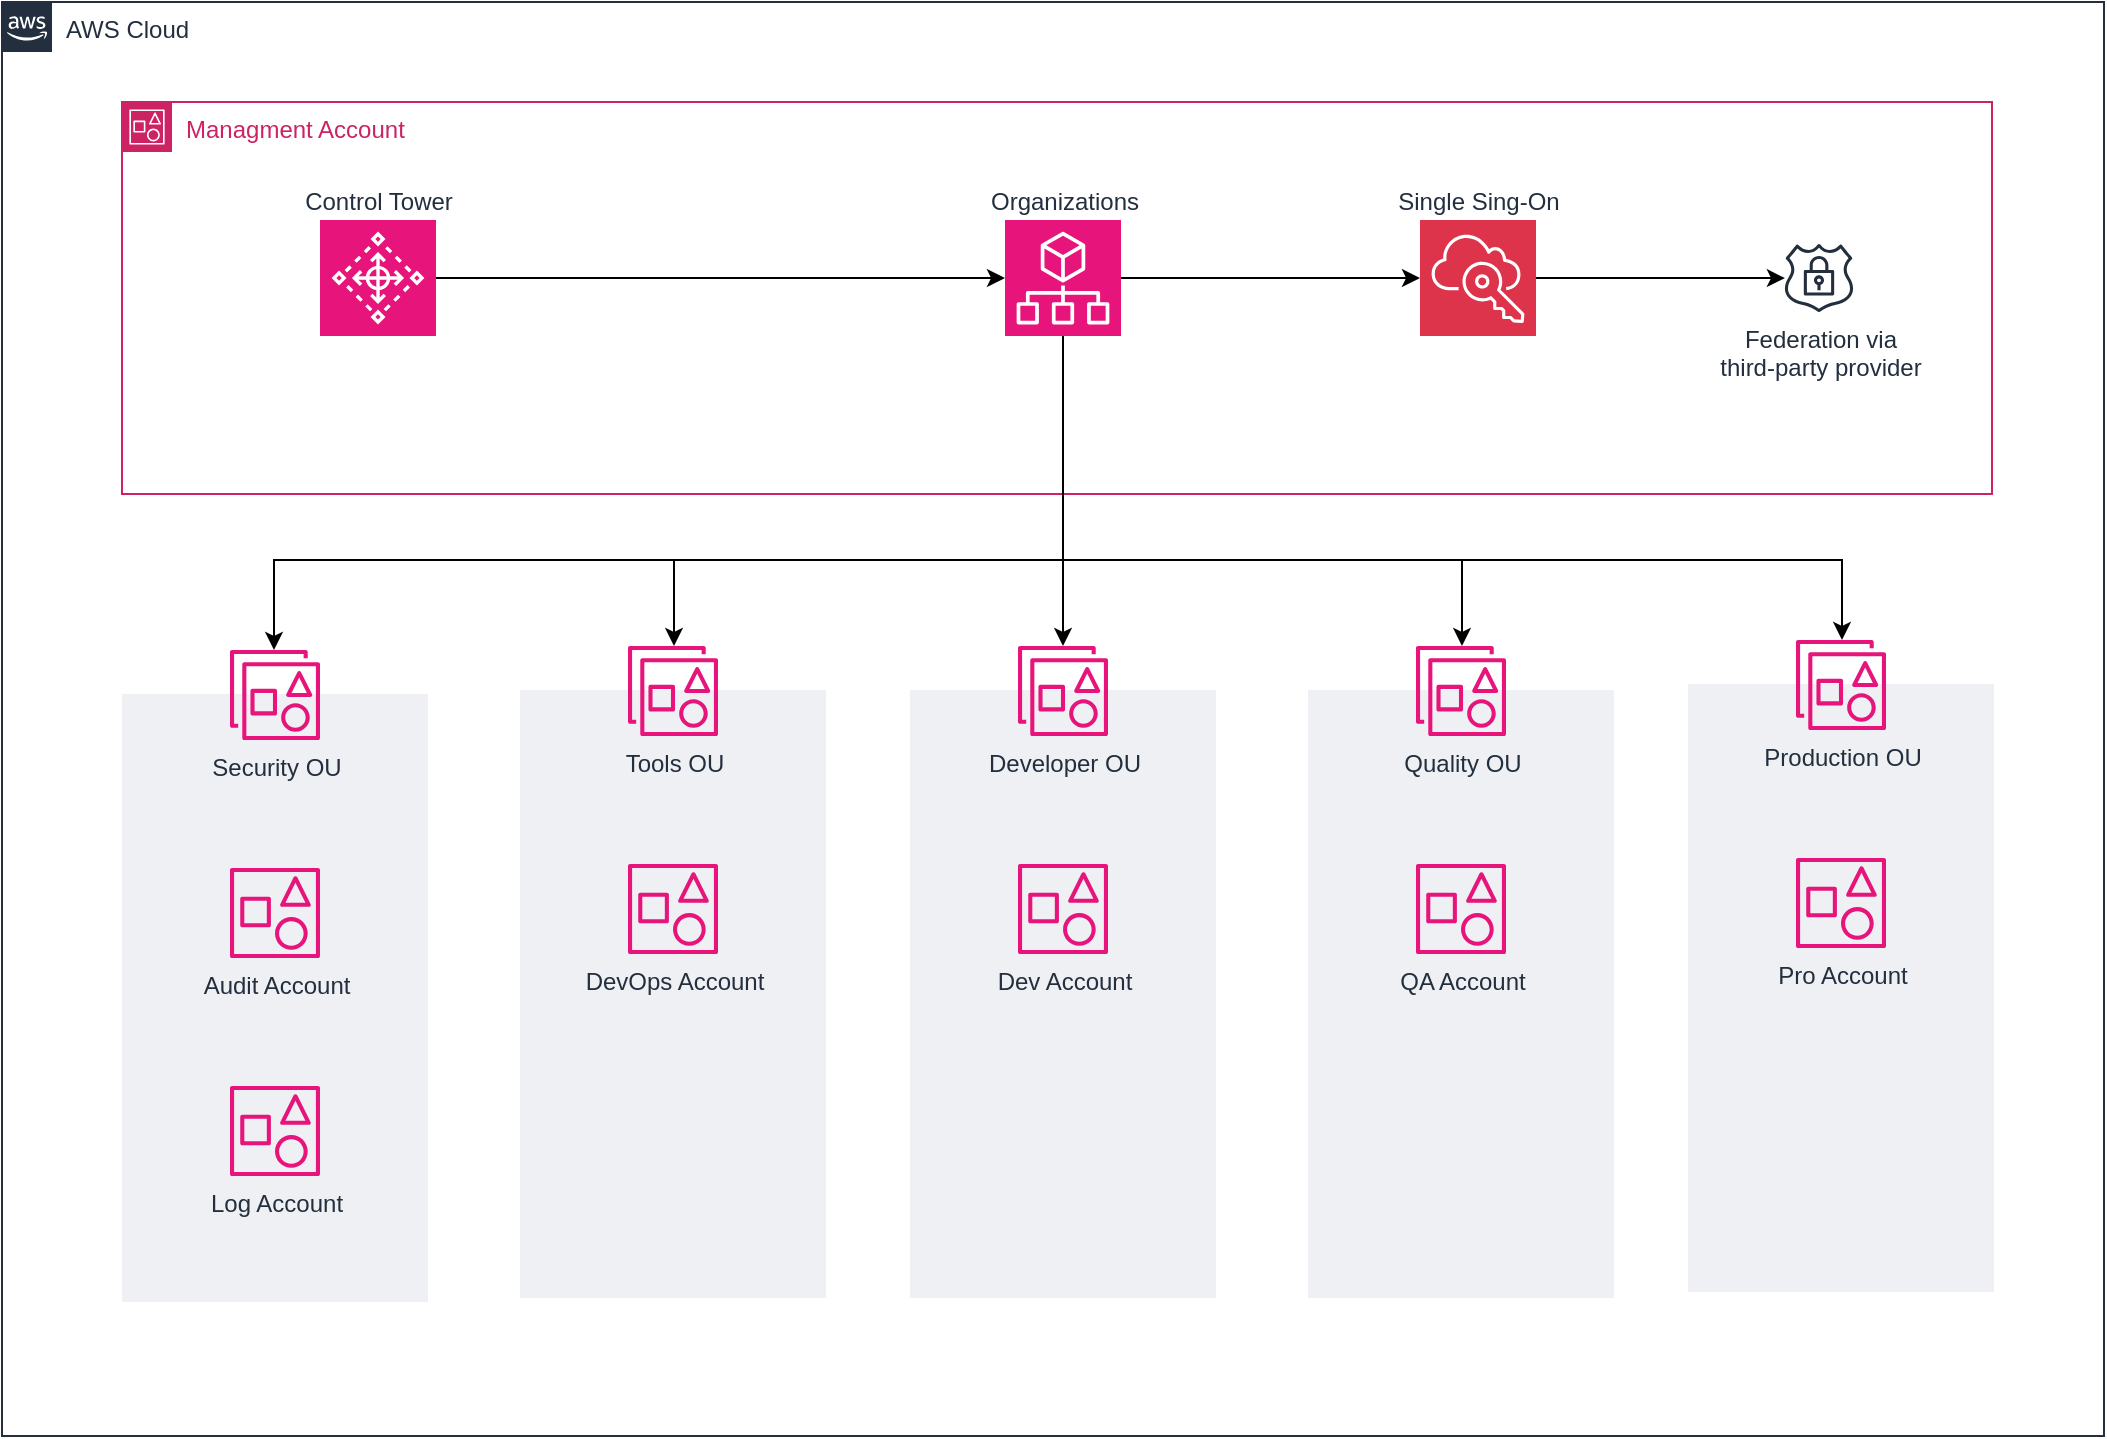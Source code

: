<mxfile version="22.1.16" type="github">
  <diagram name="Page-1" id="U15zE_Rikjae6jTqMJsv">
    <mxGraphModel dx="1735" dy="1067" grid="0" gridSize="10" guides="1" tooltips="1" connect="1" arrows="1" fold="1" page="0" pageScale="1" pageWidth="1100" pageHeight="850" math="0" shadow="0">
      <root>
        <mxCell id="0" />
        <mxCell id="1" parent="0" />
        <mxCell id="XxvF9aYAlCJapXblP1YW-2" value="AWS Cloud" style="points=[[0,0],[0.25,0],[0.5,0],[0.75,0],[1,0],[1,0.25],[1,0.5],[1,0.75],[1,1],[0.75,1],[0.5,1],[0.25,1],[0,1],[0,0.75],[0,0.5],[0,0.25]];outlineConnect=0;gradientColor=none;html=1;whiteSpace=wrap;fontSize=12;fontStyle=0;container=1;pointerEvents=0;collapsible=0;recursiveResize=0;shape=mxgraph.aws4.group;grIcon=mxgraph.aws4.group_aws_cloud_alt;strokeColor=#232F3E;fillColor=none;verticalAlign=top;align=left;spacingLeft=30;fontColor=#232F3E;dashed=0;" vertex="1" parent="1">
          <mxGeometry x="80" y="50" width="1051" height="717" as="geometry" />
        </mxCell>
        <mxCell id="XxvF9aYAlCJapXblP1YW-3" value="Managment Account" style="points=[[0,0],[0.25,0],[0.5,0],[0.75,0],[1,0],[1,0.25],[1,0.5],[1,0.75],[1,1],[0.75,1],[0.5,1],[0.25,1],[0,1],[0,0.75],[0,0.5],[0,0.25]];outlineConnect=0;gradientColor=none;html=1;whiteSpace=wrap;fontSize=12;fontStyle=0;container=1;pointerEvents=0;collapsible=0;recursiveResize=0;shape=mxgraph.aws4.group;grIcon=mxgraph.aws4.group_account;strokeColor=#CD2264;fillColor=none;verticalAlign=top;align=left;spacingLeft=30;fontColor=#CD2264;dashed=0;" vertex="1" parent="XxvF9aYAlCJapXblP1YW-2">
          <mxGeometry x="60" y="50" width="935" height="196" as="geometry" />
        </mxCell>
        <mxCell id="XxvF9aYAlCJapXblP1YW-4" value="Control Tower" style="sketch=0;points=[[0,0,0],[0.25,0,0],[0.5,0,0],[0.75,0,0],[1,0,0],[0,1,0],[0.25,1,0],[0.5,1,0],[0.75,1,0],[1,1,0],[0,0.25,0],[0,0.5,0],[0,0.75,0],[1,0.25,0],[1,0.5,0],[1,0.75,0]];points=[[0,0,0],[0.25,0,0],[0.5,0,0],[0.75,0,0],[1,0,0],[0,1,0],[0.25,1,0],[0.5,1,0],[0.75,1,0],[1,1,0],[0,0.25,0],[0,0.5,0],[0,0.75,0],[1,0.25,0],[1,0.5,0],[1,0.75,0]];outlineConnect=0;fontColor=#232F3E;fillColor=#E7157B;strokeColor=#ffffff;dashed=0;verticalLabelPosition=top;verticalAlign=bottom;align=center;html=1;fontSize=12;fontStyle=0;aspect=fixed;shape=mxgraph.aws4.resourceIcon;resIcon=mxgraph.aws4.control_tower;labelPosition=center;" vertex="1" parent="XxvF9aYAlCJapXblP1YW-3">
          <mxGeometry x="99" y="59" width="58" height="58" as="geometry" />
        </mxCell>
        <mxCell id="XxvF9aYAlCJapXblP1YW-10" style="edgeStyle=orthogonalEdgeStyle;rounded=0;orthogonalLoop=1;jettySize=auto;html=1;" edge="1" parent="XxvF9aYAlCJapXblP1YW-3" source="XxvF9aYAlCJapXblP1YW-5" target="XxvF9aYAlCJapXblP1YW-6">
          <mxGeometry relative="1" as="geometry" />
        </mxCell>
        <mxCell id="XxvF9aYAlCJapXblP1YW-5" value="Organizations" style="sketch=0;points=[[0,0,0],[0.25,0,0],[0.5,0,0],[0.75,0,0],[1,0,0],[0,1,0],[0.25,1,0],[0.5,1,0],[0.75,1,0],[1,1,0],[0,0.25,0],[0,0.5,0],[0,0.75,0],[1,0.25,0],[1,0.5,0],[1,0.75,0]];points=[[0,0,0],[0.25,0,0],[0.5,0,0],[0.75,0,0],[1,0,0],[0,1,0],[0.25,1,0],[0.5,1,0],[0.75,1,0],[1,1,0],[0,0.25,0],[0,0.5,0],[0,0.75,0],[1,0.25,0],[1,0.5,0],[1,0.75,0]];outlineConnect=0;fontColor=#232F3E;fillColor=#E7157B;strokeColor=#ffffff;dashed=0;verticalLabelPosition=top;verticalAlign=bottom;align=center;html=1;fontSize=12;fontStyle=0;aspect=fixed;shape=mxgraph.aws4.resourceIcon;resIcon=mxgraph.aws4.organizations;labelPosition=center;" vertex="1" parent="XxvF9aYAlCJapXblP1YW-3">
          <mxGeometry x="441.5" y="59" width="58" height="58" as="geometry" />
        </mxCell>
        <mxCell id="XxvF9aYAlCJapXblP1YW-11" style="edgeStyle=orthogonalEdgeStyle;rounded=0;orthogonalLoop=1;jettySize=auto;html=1;" edge="1" parent="XxvF9aYAlCJapXblP1YW-3" source="XxvF9aYAlCJapXblP1YW-6" target="XxvF9aYAlCJapXblP1YW-7">
          <mxGeometry relative="1" as="geometry" />
        </mxCell>
        <mxCell id="XxvF9aYAlCJapXblP1YW-6" value="Single Sing-On" style="sketch=0;points=[[0,0,0],[0.25,0,0],[0.5,0,0],[0.75,0,0],[1,0,0],[0,1,0],[0.25,1,0],[0.5,1,0],[0.75,1,0],[1,1,0],[0,0.25,0],[0,0.5,0],[0,0.75,0],[1,0.25,0],[1,0.5,0],[1,0.75,0]];outlineConnect=0;fontColor=#232F3E;fillColor=#DD344C;strokeColor=#ffffff;dashed=0;verticalLabelPosition=top;verticalAlign=bottom;align=center;html=1;fontSize=12;fontStyle=0;aspect=fixed;shape=mxgraph.aws4.resourceIcon;resIcon=mxgraph.aws4.single_sign_on;labelPosition=center;" vertex="1" parent="XxvF9aYAlCJapXblP1YW-3">
          <mxGeometry x="649" y="59" width="58" height="58" as="geometry" />
        </mxCell>
        <mxCell id="XxvF9aYAlCJapXblP1YW-7" value="Federation via&lt;br&gt;third-party provider" style="sketch=0;outlineConnect=0;fontColor=#232F3E;gradientColor=none;fillColor=#232F3D;strokeColor=none;dashed=0;verticalLabelPosition=bottom;verticalAlign=top;align=center;html=1;fontSize=12;fontStyle=0;aspect=fixed;pointerEvents=1;shape=mxgraph.aws4.ssl_padlock;" vertex="1" parent="XxvF9aYAlCJapXblP1YW-3">
          <mxGeometry x="831" y="70.95" width="35" height="34.1" as="geometry" />
        </mxCell>
        <mxCell id="XxvF9aYAlCJapXblP1YW-8" style="edgeStyle=orthogonalEdgeStyle;rounded=0;orthogonalLoop=1;jettySize=auto;html=1;entryX=0;entryY=0.5;entryDx=0;entryDy=0;entryPerimeter=0;" edge="1" parent="XxvF9aYAlCJapXblP1YW-3" source="XxvF9aYAlCJapXblP1YW-4" target="XxvF9aYAlCJapXblP1YW-5">
          <mxGeometry relative="1" as="geometry" />
        </mxCell>
        <mxCell id="XxvF9aYAlCJapXblP1YW-17" value="" style="group" vertex="1" connectable="0" parent="XxvF9aYAlCJapXblP1YW-2">
          <mxGeometry x="60" y="324" width="153" height="326" as="geometry" />
        </mxCell>
        <mxCell id="XxvF9aYAlCJapXblP1YW-16" value="" style="fillColor=#EFF0F3;strokeColor=none;dashed=0;verticalAlign=top;fontStyle=0;fontColor=#232F3D;whiteSpace=wrap;html=1;" vertex="1" parent="XxvF9aYAlCJapXblP1YW-17">
          <mxGeometry y="22" width="153" height="304" as="geometry" />
        </mxCell>
        <mxCell id="XxvF9aYAlCJapXblP1YW-12" value="Security OU" style="sketch=0;outlineConnect=0;fontColor=#232F3E;gradientColor=none;fillColor=#E7157B;strokeColor=none;dashed=0;verticalLabelPosition=bottom;verticalAlign=top;align=center;html=1;fontSize=12;fontStyle=0;aspect=fixed;pointerEvents=1;shape=mxgraph.aws4.organizations_organizational_unit2;" vertex="1" parent="XxvF9aYAlCJapXblP1YW-17">
          <mxGeometry x="54" width="45" height="45" as="geometry" />
        </mxCell>
        <mxCell id="XxvF9aYAlCJapXblP1YW-13" value="Log Account" style="sketch=0;outlineConnect=0;fontColor=#232F3E;gradientColor=none;fillColor=#E7157B;strokeColor=none;dashed=0;verticalLabelPosition=bottom;verticalAlign=top;align=center;html=1;fontSize=12;fontStyle=0;aspect=fixed;pointerEvents=1;shape=mxgraph.aws4.organizations_account2;" vertex="1" parent="XxvF9aYAlCJapXblP1YW-17">
          <mxGeometry x="54" y="218" width="45" height="45" as="geometry" />
        </mxCell>
        <mxCell id="XxvF9aYAlCJapXblP1YW-14" value="Audit Account" style="sketch=0;outlineConnect=0;fontColor=#232F3E;gradientColor=none;fillColor=#E7157B;strokeColor=none;dashed=0;verticalLabelPosition=bottom;verticalAlign=top;align=center;html=1;fontSize=12;fontStyle=0;aspect=fixed;pointerEvents=1;shape=mxgraph.aws4.organizations_account2;" vertex="1" parent="XxvF9aYAlCJapXblP1YW-17">
          <mxGeometry x="54" y="109" width="45" height="45" as="geometry" />
        </mxCell>
        <mxCell id="XxvF9aYAlCJapXblP1YW-24" value="" style="group" vertex="1" connectable="0" parent="XxvF9aYAlCJapXblP1YW-2">
          <mxGeometry x="454" y="322" width="153" height="326" as="geometry" />
        </mxCell>
        <mxCell id="XxvF9aYAlCJapXblP1YW-25" value="" style="fillColor=#EFF0F3;strokeColor=none;dashed=0;verticalAlign=top;fontStyle=0;fontColor=#232F3D;whiteSpace=wrap;html=1;" vertex="1" parent="XxvF9aYAlCJapXblP1YW-24">
          <mxGeometry y="22" width="153" height="304" as="geometry" />
        </mxCell>
        <mxCell id="XxvF9aYAlCJapXblP1YW-26" value="Developer OU" style="sketch=0;outlineConnect=0;fontColor=#232F3E;gradientColor=none;fillColor=#E7157B;strokeColor=none;dashed=0;verticalLabelPosition=bottom;verticalAlign=top;align=center;html=1;fontSize=12;fontStyle=0;aspect=fixed;pointerEvents=1;shape=mxgraph.aws4.organizations_organizational_unit2;" vertex="1" parent="XxvF9aYAlCJapXblP1YW-24">
          <mxGeometry x="54" width="45" height="45" as="geometry" />
        </mxCell>
        <mxCell id="XxvF9aYAlCJapXblP1YW-28" value="Dev Account" style="sketch=0;outlineConnect=0;fontColor=#232F3E;gradientColor=none;fillColor=#E7157B;strokeColor=none;dashed=0;verticalLabelPosition=bottom;verticalAlign=top;align=center;html=1;fontSize=12;fontStyle=0;aspect=fixed;pointerEvents=1;shape=mxgraph.aws4.organizations_account2;" vertex="1" parent="XxvF9aYAlCJapXblP1YW-24">
          <mxGeometry x="54" y="109" width="45" height="45" as="geometry" />
        </mxCell>
        <mxCell id="XxvF9aYAlCJapXblP1YW-29" value="" style="group" vertex="1" connectable="0" parent="XxvF9aYAlCJapXblP1YW-2">
          <mxGeometry x="653" y="322" width="153" height="326" as="geometry" />
        </mxCell>
        <mxCell id="XxvF9aYAlCJapXblP1YW-30" value="" style="fillColor=#EFF0F3;strokeColor=none;dashed=0;verticalAlign=top;fontStyle=0;fontColor=#232F3D;whiteSpace=wrap;html=1;" vertex="1" parent="XxvF9aYAlCJapXblP1YW-29">
          <mxGeometry y="22" width="153" height="304" as="geometry" />
        </mxCell>
        <mxCell id="XxvF9aYAlCJapXblP1YW-31" value="Quality OU" style="sketch=0;outlineConnect=0;fontColor=#232F3E;gradientColor=none;fillColor=#E7157B;strokeColor=none;dashed=0;verticalLabelPosition=bottom;verticalAlign=top;align=center;html=1;fontSize=12;fontStyle=0;aspect=fixed;pointerEvents=1;shape=mxgraph.aws4.organizations_organizational_unit2;" vertex="1" parent="XxvF9aYAlCJapXblP1YW-29">
          <mxGeometry x="54" width="45" height="45" as="geometry" />
        </mxCell>
        <mxCell id="XxvF9aYAlCJapXblP1YW-33" value="QA Account" style="sketch=0;outlineConnect=0;fontColor=#232F3E;gradientColor=none;fillColor=#E7157B;strokeColor=none;dashed=0;verticalLabelPosition=bottom;verticalAlign=top;align=center;html=1;fontSize=12;fontStyle=0;aspect=fixed;pointerEvents=1;shape=mxgraph.aws4.organizations_account2;" vertex="1" parent="XxvF9aYAlCJapXblP1YW-29">
          <mxGeometry x="54" y="109" width="45" height="45" as="geometry" />
        </mxCell>
        <mxCell id="XxvF9aYAlCJapXblP1YW-20" value="" style="fillColor=#EFF0F3;strokeColor=none;dashed=0;verticalAlign=top;fontStyle=0;fontColor=#232F3D;whiteSpace=wrap;html=1;" vertex="1" parent="XxvF9aYAlCJapXblP1YW-2">
          <mxGeometry x="259" y="344" width="153" height="304" as="geometry" />
        </mxCell>
        <mxCell id="XxvF9aYAlCJapXblP1YW-21" value="Tools OU" style="sketch=0;outlineConnect=0;fontColor=#232F3E;gradientColor=none;fillColor=#E7157B;strokeColor=none;dashed=0;verticalLabelPosition=bottom;verticalAlign=top;align=center;html=1;fontSize=12;fontStyle=0;aspect=fixed;pointerEvents=1;shape=mxgraph.aws4.organizations_organizational_unit2;" vertex="1" parent="XxvF9aYAlCJapXblP1YW-2">
          <mxGeometry x="313" y="322" width="45" height="45" as="geometry" />
        </mxCell>
        <mxCell id="XxvF9aYAlCJapXblP1YW-23" value="DevOps Account" style="sketch=0;outlineConnect=0;fontColor=#232F3E;gradientColor=none;fillColor=#E7157B;strokeColor=none;dashed=0;verticalLabelPosition=bottom;verticalAlign=top;align=center;html=1;fontSize=12;fontStyle=0;aspect=fixed;pointerEvents=1;shape=mxgraph.aws4.organizations_account2;" vertex="1" parent="XxvF9aYAlCJapXblP1YW-2">
          <mxGeometry x="313" y="431" width="45" height="45" as="geometry" />
        </mxCell>
        <mxCell id="XxvF9aYAlCJapXblP1YW-49" style="edgeStyle=orthogonalEdgeStyle;rounded=0;orthogonalLoop=1;jettySize=auto;html=1;" edge="1" parent="XxvF9aYAlCJapXblP1YW-2" source="XxvF9aYAlCJapXblP1YW-5" target="XxvF9aYAlCJapXblP1YW-26">
          <mxGeometry relative="1" as="geometry" />
        </mxCell>
        <mxCell id="XxvF9aYAlCJapXblP1YW-50" style="edgeStyle=orthogonalEdgeStyle;rounded=0;orthogonalLoop=1;jettySize=auto;html=1;" edge="1" parent="XxvF9aYAlCJapXblP1YW-2" source="XxvF9aYAlCJapXblP1YW-5" target="XxvF9aYAlCJapXblP1YW-31">
          <mxGeometry relative="1" as="geometry">
            <Array as="points">
              <mxPoint x="530" y="279" />
              <mxPoint x="730" y="279" />
            </Array>
          </mxGeometry>
        </mxCell>
        <mxCell id="XxvF9aYAlCJapXblP1YW-52" style="edgeStyle=orthogonalEdgeStyle;rounded=0;orthogonalLoop=1;jettySize=auto;html=1;" edge="1" parent="XxvF9aYAlCJapXblP1YW-2" source="XxvF9aYAlCJapXblP1YW-5" target="XxvF9aYAlCJapXblP1YW-21">
          <mxGeometry relative="1" as="geometry">
            <Array as="points">
              <mxPoint x="530" y="279" />
              <mxPoint x="336" y="279" />
            </Array>
          </mxGeometry>
        </mxCell>
        <mxCell id="XxvF9aYAlCJapXblP1YW-53" style="edgeStyle=orthogonalEdgeStyle;rounded=0;orthogonalLoop=1;jettySize=auto;html=1;" edge="1" parent="XxvF9aYAlCJapXblP1YW-2" source="XxvF9aYAlCJapXblP1YW-5" target="XxvF9aYAlCJapXblP1YW-12">
          <mxGeometry relative="1" as="geometry">
            <Array as="points">
              <mxPoint x="530" y="279" />
              <mxPoint x="136" y="279" />
            </Array>
          </mxGeometry>
        </mxCell>
        <mxCell id="XxvF9aYAlCJapXblP1YW-34" value="" style="group" vertex="1" connectable="0" parent="1">
          <mxGeometry x="923" y="369" width="153" height="326" as="geometry" />
        </mxCell>
        <mxCell id="XxvF9aYAlCJapXblP1YW-35" value="" style="fillColor=#EFF0F3;strokeColor=none;dashed=0;verticalAlign=top;fontStyle=0;fontColor=#232F3D;whiteSpace=wrap;html=1;" vertex="1" parent="XxvF9aYAlCJapXblP1YW-34">
          <mxGeometry y="22" width="153" height="304" as="geometry" />
        </mxCell>
        <mxCell id="XxvF9aYAlCJapXblP1YW-36" value="Production OU" style="sketch=0;outlineConnect=0;fontColor=#232F3E;gradientColor=none;fillColor=#E7157B;strokeColor=none;dashed=0;verticalLabelPosition=bottom;verticalAlign=top;align=center;html=1;fontSize=12;fontStyle=0;aspect=fixed;pointerEvents=1;shape=mxgraph.aws4.organizations_organizational_unit2;" vertex="1" parent="XxvF9aYAlCJapXblP1YW-34">
          <mxGeometry x="54" width="45" height="45" as="geometry" />
        </mxCell>
        <mxCell id="XxvF9aYAlCJapXblP1YW-38" value="Pro Account" style="sketch=0;outlineConnect=0;fontColor=#232F3E;gradientColor=none;fillColor=#E7157B;strokeColor=none;dashed=0;verticalLabelPosition=bottom;verticalAlign=top;align=center;html=1;fontSize=12;fontStyle=0;aspect=fixed;pointerEvents=1;shape=mxgraph.aws4.organizations_account2;" vertex="1" parent="XxvF9aYAlCJapXblP1YW-34">
          <mxGeometry x="54" y="109" width="45" height="45" as="geometry" />
        </mxCell>
        <mxCell id="XxvF9aYAlCJapXblP1YW-51" style="edgeStyle=orthogonalEdgeStyle;rounded=0;orthogonalLoop=1;jettySize=auto;html=1;" edge="1" parent="1" source="XxvF9aYAlCJapXblP1YW-5" target="XxvF9aYAlCJapXblP1YW-36">
          <mxGeometry relative="1" as="geometry">
            <Array as="points">
              <mxPoint x="611" y="329" />
              <mxPoint x="1000" y="329" />
            </Array>
          </mxGeometry>
        </mxCell>
      </root>
    </mxGraphModel>
  </diagram>
</mxfile>
